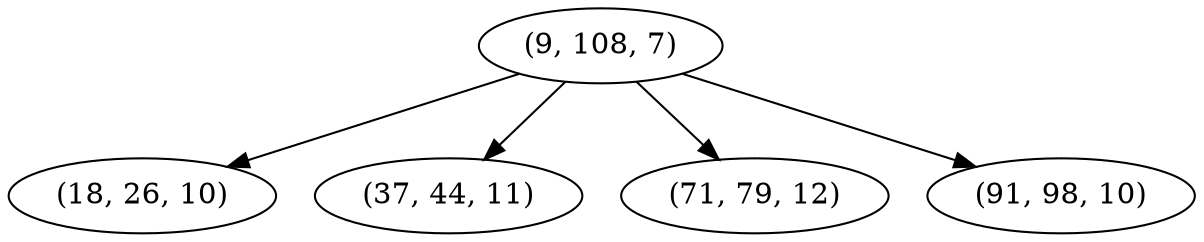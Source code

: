 digraph tree {
    "(9, 108, 7)";
    "(18, 26, 10)";
    "(37, 44, 11)";
    "(71, 79, 12)";
    "(91, 98, 10)";
    "(9, 108, 7)" -> "(18, 26, 10)";
    "(9, 108, 7)" -> "(37, 44, 11)";
    "(9, 108, 7)" -> "(71, 79, 12)";
    "(9, 108, 7)" -> "(91, 98, 10)";
}
